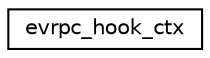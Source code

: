 digraph G
{
  edge [fontname="Helvetica",fontsize="10",labelfontname="Helvetica",labelfontsize="10"];
  node [fontname="Helvetica",fontsize="10",shape=record];
  rankdir="LR";
  Node1 [label="evrpc_hook_ctx",height=0.2,width=0.4,color="black", fillcolor="white", style="filled",URL="$structevrpc__hook__ctx.html"];
}
